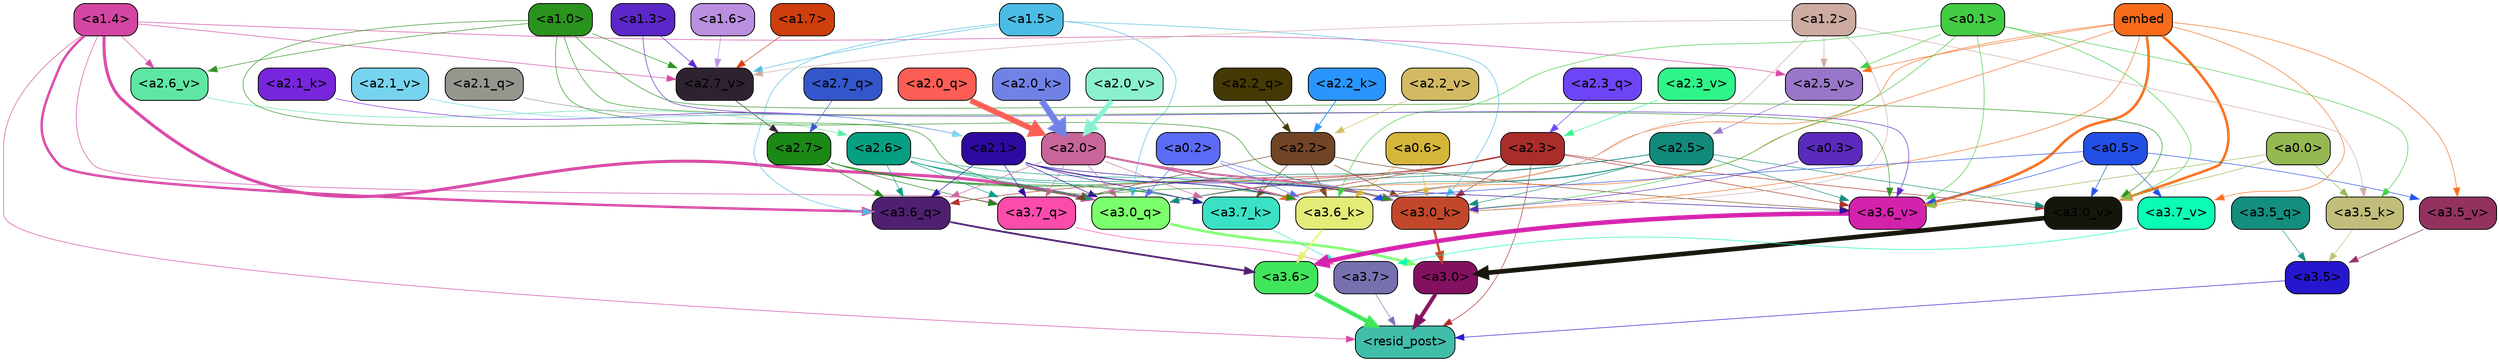strict digraph "" {
	graph [bgcolor=transparent,
		layout=dot,
		overlap=false,
		splines=true
	];
	"<a3.7>"	[color=black,
		fillcolor="#7771b0",
		fontname=Helvetica,
		shape=box,
		style="filled, rounded"];
	"<resid_post>"	[color=black,
		fillcolor="#40beaa",
		fontname=Helvetica,
		shape=box,
		style="filled, rounded"];
	"<a3.7>" -> "<resid_post>"	[color="#7771b0",
		penwidth=0.6];
	"<a3.6>"	[color=black,
		fillcolor="#3fe65b",
		fontname=Helvetica,
		shape=box,
		style="filled, rounded"];
	"<a3.6>" -> "<resid_post>"	[color="#3fe65b",
		penwidth=4.646730065345764];
	"<a3.5>"	[color=black,
		fillcolor="#2516cf",
		fontname=Helvetica,
		shape=box,
		style="filled, rounded"];
	"<a3.5>" -> "<resid_post>"	[color="#2516cf",
		penwidth=0.6];
	"<a3.0>"	[color=black,
		fillcolor="#841061",
		fontname=Helvetica,
		shape=box,
		style="filled, rounded"];
	"<a3.0>" -> "<resid_post>"	[color="#841061",
		penwidth=4.323132634162903];
	"<a2.3>"	[color=black,
		fillcolor="#ab2d29",
		fontname=Helvetica,
		shape=box,
		style="filled, rounded"];
	"<a2.3>" -> "<resid_post>"	[color="#ab2d29",
		penwidth=0.6];
	"<a3.7_q>"	[color=black,
		fillcolor="#fb4cab",
		fontname=Helvetica,
		shape=box,
		style="filled, rounded"];
	"<a2.3>" -> "<a3.7_q>"	[color="#ab2d29",
		penwidth=0.6];
	"<a3.6_q>"	[color=black,
		fillcolor="#4f2070",
		fontname=Helvetica,
		shape=box,
		style="filled, rounded"];
	"<a2.3>" -> "<a3.6_q>"	[color="#ab2d29",
		penwidth=0.6];
	"<a3.0_q>"	[color=black,
		fillcolor="#7cff6d",
		fontname=Helvetica,
		shape=box,
		style="filled, rounded"];
	"<a2.3>" -> "<a3.0_q>"	[color="#ab2d29",
		penwidth=0.6];
	"<a3.7_k>"	[color=black,
		fillcolor="#3ae1c5",
		fontname=Helvetica,
		shape=box,
		style="filled, rounded"];
	"<a2.3>" -> "<a3.7_k>"	[color="#ab2d29",
		penwidth=0.6];
	"<a3.0_k>"	[color=black,
		fillcolor="#c3482b",
		fontname=Helvetica,
		shape=box,
		style="filled, rounded"];
	"<a2.3>" -> "<a3.0_k>"	[color="#ab2d29",
		penwidth=0.6];
	"<a3.6_v>"	[color=black,
		fillcolor="#d322ac",
		fontname=Helvetica,
		shape=box,
		style="filled, rounded"];
	"<a2.3>" -> "<a3.6_v>"	[color="#ab2d29",
		penwidth=0.6];
	"<a3.0_v>"	[color=black,
		fillcolor="#16150c",
		fontname=Helvetica,
		shape=box,
		style="filled, rounded"];
	"<a2.3>" -> "<a3.0_v>"	[color="#ab2d29",
		penwidth=0.6];
	"<a1.4>"	[color=black,
		fillcolor="#d446a3",
		fontname=Helvetica,
		shape=box,
		style="filled, rounded"];
	"<a1.4>" -> "<resid_post>"	[color="#d446a3",
		penwidth=0.6];
	"<a1.4>" -> "<a3.7_q>"	[color="#d446a3",
		penwidth=0.6];
	"<a1.4>" -> "<a3.6_q>"	[color="#d446a3",
		penwidth=2.700703263282776];
	"<a1.4>" -> "<a3.0_q>"	[color="#d446a3",
		penwidth=3.34255850315094];
	"<a2.7_v>"	[color=black,
		fillcolor="#2e2230",
		fontname=Helvetica,
		shape=box,
		style="filled, rounded"];
	"<a1.4>" -> "<a2.7_v>"	[color="#d446a3",
		penwidth=0.6];
	"<a2.6_v>"	[color=black,
		fillcolor="#5ee7a3",
		fontname=Helvetica,
		shape=box,
		style="filled, rounded"];
	"<a1.4>" -> "<a2.6_v>"	[color="#d446a3",
		penwidth=0.6];
	"<a2.5_v>"	[color=black,
		fillcolor="#9976c9",
		fontname=Helvetica,
		shape=box,
		style="filled, rounded"];
	"<a1.4>" -> "<a2.5_v>"	[color="#d446a3",
		penwidth=0.6];
	"<a3.7_q>" -> "<a3.7>"	[color="#fb4cab",
		penwidth=0.6];
	"<a3.6_q>" -> "<a3.6>"	[color="#4f2070",
		penwidth=2.03758105635643];
	"<a3.5_q>"	[color=black,
		fillcolor="#148e7d",
		fontname=Helvetica,
		shape=box,
		style="filled, rounded"];
	"<a3.5_q>" -> "<a3.5>"	[color="#148e7d",
		penwidth=0.6];
	"<a3.0_q>" -> "<a3.0>"	[color="#7cff6d",
		penwidth=2.8638100624084473];
	"<a3.7_k>" -> "<a3.7>"	[color="#3ae1c5",
		penwidth=0.6];
	"<a3.6_k>"	[color=black,
		fillcolor="#e3ec77",
		fontname=Helvetica,
		shape=box,
		style="filled, rounded"];
	"<a3.6_k>" -> "<a3.6>"	[color="#e3ec77",
		penwidth=2.174198240041733];
	"<a3.5_k>"	[color=black,
		fillcolor="#c1be7b",
		fontname=Helvetica,
		shape=box,
		style="filled, rounded"];
	"<a3.5_k>" -> "<a3.5>"	[color="#c1be7b",
		penwidth=0.6];
	"<a3.0_k>" -> "<a3.0>"	[color="#c3482b",
		penwidth=2.6274144649505615];
	"<a3.7_v>"	[color=black,
		fillcolor="#0afcb5",
		fontname=Helvetica,
		shape=box,
		style="filled, rounded"];
	"<a3.7_v>" -> "<a3.7>"	[color="#0afcb5",
		penwidth=0.6];
	"<a3.6_v>" -> "<a3.6>"	[color="#d322ac",
		penwidth=5.002329230308533];
	"<a3.5_v>"	[color=black,
		fillcolor="#93325f",
		fontname=Helvetica,
		shape=box,
		style="filled, rounded"];
	"<a3.5_v>" -> "<a3.5>"	[color="#93325f",
		penwidth=0.6];
	"<a3.0_v>" -> "<a3.0>"	[color="#16150c",
		penwidth=5.188832879066467];
	"<a2.7>"	[color=black,
		fillcolor="#1b8915",
		fontname=Helvetica,
		shape=box,
		style="filled, rounded"];
	"<a2.7>" -> "<a3.7_q>"	[color="#1b8915",
		penwidth=0.6];
	"<a2.7>" -> "<a3.6_q>"	[color="#1b8915",
		penwidth=0.6];
	"<a2.7>" -> "<a3.0_q>"	[color="#1b8915",
		penwidth=0.6];
	"<a2.7>" -> "<a3.7_k>"	[color="#1b8915",
		penwidth=0.6];
	"<a2.7>" -> "<a3.0_k>"	[color="#1b8915",
		penwidth=0.6];
	"<a2.6>"	[color=black,
		fillcolor="#069f82",
		fontname=Helvetica,
		shape=box,
		style="filled, rounded"];
	"<a2.6>" -> "<a3.7_q>"	[color="#069f82",
		penwidth=0.6];
	"<a2.6>" -> "<a3.6_q>"	[color="#069f82",
		penwidth=0.6];
	"<a2.6>" -> "<a3.0_q>"	[color="#069f82",
		penwidth=0.6];
	"<a2.6>" -> "<a3.7_k>"	[color="#069f82",
		penwidth=0.6];
	"<a2.6>" -> "<a3.6_k>"	[color="#069f82",
		penwidth=0.6];
	"<a2.6>" -> "<a3.0_k>"	[color="#069f82",
		penwidth=0.6];
	"<a2.5>"	[color=black,
		fillcolor="#118a7a",
		fontname=Helvetica,
		shape=box,
		style="filled, rounded"];
	"<a2.5>" -> "<a3.7_q>"	[color="#118a7a",
		penwidth=0.6];
	"<a2.5>" -> "<a3.0_q>"	[color="#118a7a",
		penwidth=0.6];
	"<a2.5>" -> "<a3.7_k>"	[color="#118a7a",
		penwidth=0.6];
	"<a2.5>" -> "<a3.6_k>"	[color="#118a7a",
		penwidth=0.6];
	"<a2.5>" -> "<a3.0_k>"	[color="#118a7a",
		penwidth=0.6];
	"<a2.5>" -> "<a3.6_v>"	[color="#118a7a",
		penwidth=0.6];
	"<a2.5>" -> "<a3.0_v>"	[color="#118a7a",
		penwidth=0.6];
	"<a2.2>"	[color=black,
		fillcolor="#714526",
		fontname=Helvetica,
		shape=box,
		style="filled, rounded"];
	"<a2.2>" -> "<a3.7_q>"	[color="#714526",
		penwidth=0.6];
	"<a2.2>" -> "<a3.7_k>"	[color="#714526",
		penwidth=0.6];
	"<a2.2>" -> "<a3.6_k>"	[color="#714526",
		penwidth=0.6];
	"<a2.2>" -> "<a3.0_k>"	[color="#714526",
		penwidth=0.6];
	"<a2.2>" -> "<a3.6_v>"	[color="#714526",
		penwidth=0.6];
	"<a2.1>"	[color=black,
		fillcolor="#2d0aa0",
		fontname=Helvetica,
		shape=box,
		style="filled, rounded"];
	"<a2.1>" -> "<a3.7_q>"	[color="#2d0aa0",
		penwidth=0.6];
	"<a2.1>" -> "<a3.6_q>"	[color="#2d0aa0",
		penwidth=0.6];
	"<a2.1>" -> "<a3.0_q>"	[color="#2d0aa0",
		penwidth=0.6];
	"<a2.1>" -> "<a3.7_k>"	[color="#2d0aa0",
		penwidth=0.6];
	"<a2.1>" -> "<a3.6_k>"	[color="#2d0aa0",
		penwidth=0.6];
	"<a2.1>" -> "<a3.0_k>"	[color="#2d0aa0",
		penwidth=0.6];
	"<a2.1>" -> "<a3.6_v>"	[color="#2d0aa0",
		penwidth=0.6];
	"<a2.0>"	[color=black,
		fillcolor="#c86699",
		fontname=Helvetica,
		shape=box,
		style="filled, rounded"];
	"<a2.0>" -> "<a3.7_q>"	[color="#c86699",
		penwidth=0.6];
	"<a2.0>" -> "<a3.6_q>"	[color="#c86699",
		penwidth=0.6];
	"<a2.0>" -> "<a3.0_q>"	[color="#c86699",
		penwidth=0.6];
	"<a2.0>" -> "<a3.7_k>"	[color="#c86699",
		penwidth=0.6];
	"<a2.0>" -> "<a3.6_k>"	[color="#c86699",
		penwidth=1.6454488784074783];
	"<a2.0>" -> "<a3.0_k>"	[color="#c86699",
		penwidth=2.2218968719244003];
	"<a1.5>"	[color=black,
		fillcolor="#4bbde4",
		fontname=Helvetica,
		shape=box,
		style="filled, rounded"];
	"<a1.5>" -> "<a3.6_q>"	[color="#4bbde4",
		penwidth=0.6];
	"<a1.5>" -> "<a3.0_q>"	[color="#4bbde4",
		penwidth=0.6];
	"<a1.5>" -> "<a3.0_k>"	[color="#4bbde4",
		penwidth=0.6];
	"<a1.5>" -> "<a2.7_v>"	[color="#4bbde4",
		penwidth=0.6];
	"<a0.2>"	[color=black,
		fillcolor="#5b6bf5",
		fontname=Helvetica,
		shape=box,
		style="filled, rounded"];
	"<a0.2>" -> "<a3.0_q>"	[color="#5b6bf5",
		penwidth=0.6];
	"<a0.2>" -> "<a3.6_k>"	[color="#5b6bf5",
		penwidth=0.6];
	"<a0.2>" -> "<a3.0_k>"	[color="#5b6bf5",
		penwidth=0.6];
	embed	[color=black,
		fillcolor="#f76b1a",
		fontname=Helvetica,
		shape=box,
		style="filled, rounded"];
	embed -> "<a3.7_k>"	[color="#f76b1a",
		penwidth=0.6];
	embed -> "<a3.6_k>"	[color="#f76b1a",
		penwidth=0.6];
	embed -> "<a3.0_k>"	[color="#f76b1a",
		penwidth=0.6];
	embed -> "<a3.7_v>"	[color="#f76b1a",
		penwidth=0.6];
	embed -> "<a3.6_v>"	[color="#f76b1a",
		penwidth=2.8301228284835815];
	embed -> "<a3.5_v>"	[color="#f76b1a",
		penwidth=0.6];
	embed -> "<a3.0_v>"	[color="#f76b1a",
		penwidth=2.7660785913467407];
	embed -> "<a2.5_v>"	[color="#f76b1a",
		penwidth=0.6];
	"<a1.2>"	[color=black,
		fillcolor="#cdaba1",
		fontname=Helvetica,
		shape=box,
		style="filled, rounded"];
	"<a1.2>" -> "<a3.6_k>"	[color="#cdaba1",
		penwidth=0.6];
	"<a1.2>" -> "<a3.5_k>"	[color="#cdaba1",
		penwidth=0.6];
	"<a1.2>" -> "<a3.0_k>"	[color="#cdaba1",
		penwidth=0.6];
	"<a1.2>" -> "<a2.7_v>"	[color="#cdaba1",
		penwidth=0.6];
	"<a1.2>" -> "<a2.5_v>"	[color="#cdaba1",
		penwidth=0.6];
	"<a1.0>"	[color=black,
		fillcolor="#29931d",
		fontname=Helvetica,
		shape=box,
		style="filled, rounded"];
	"<a1.0>" -> "<a3.6_k>"	[color="#29931d",
		penwidth=0.6];
	"<a1.0>" -> "<a3.0_k>"	[color="#29931d",
		penwidth=0.6];
	"<a1.0>" -> "<a3.6_v>"	[color="#29931d",
		penwidth=0.6];
	"<a1.0>" -> "<a3.0_v>"	[color="#29931d",
		penwidth=0.6];
	"<a1.0>" -> "<a2.7_v>"	[color="#29931d",
		penwidth=0.6];
	"<a1.0>" -> "<a2.6_v>"	[color="#29931d",
		penwidth=0.6];
	"<a0.6>"	[color=black,
		fillcolor="#d5b639",
		fontname=Helvetica,
		shape=box,
		style="filled, rounded"];
	"<a0.6>" -> "<a3.6_k>"	[color="#d5b639",
		penwidth=0.6];
	"<a0.6>" -> "<a3.0_k>"	[color="#d5b639",
		penwidth=0.6];
	"<a0.5>"	[color=black,
		fillcolor="#234fe6",
		fontname=Helvetica,
		shape=box,
		style="filled, rounded"];
	"<a0.5>" -> "<a3.6_k>"	[color="#234fe6",
		penwidth=0.6];
	"<a0.5>" -> "<a3.7_v>"	[color="#234fe6",
		penwidth=0.6];
	"<a0.5>" -> "<a3.6_v>"	[color="#234fe6",
		penwidth=0.6];
	"<a0.5>" -> "<a3.5_v>"	[color="#234fe6",
		penwidth=0.6];
	"<a0.5>" -> "<a3.0_v>"	[color="#234fe6",
		penwidth=0.6124261617660522];
	"<a0.1>"	[color=black,
		fillcolor="#42cc43",
		fontname=Helvetica,
		shape=box,
		style="filled, rounded"];
	"<a0.1>" -> "<a3.6_k>"	[color="#42cc43",
		penwidth=0.6];
	"<a0.1>" -> "<a3.5_k>"	[color="#42cc43",
		penwidth=0.6];
	"<a0.1>" -> "<a3.0_k>"	[color="#42cc43",
		penwidth=0.6];
	"<a0.1>" -> "<a3.6_v>"	[color="#42cc43",
		penwidth=0.6];
	"<a0.1>" -> "<a3.0_v>"	[color="#42cc43",
		penwidth=0.6];
	"<a0.1>" -> "<a2.5_v>"	[color="#42cc43",
		penwidth=0.6];
	"<a0.0>"	[color=black,
		fillcolor="#95b852",
		fontname=Helvetica,
		shape=box,
		style="filled, rounded"];
	"<a0.0>" -> "<a3.5_k>"	[color="#95b852",
		penwidth=0.6];
	"<a0.0>" -> "<a3.6_v>"	[color="#95b852",
		penwidth=0.6];
	"<a0.0>" -> "<a3.0_v>"	[color="#95b852",
		penwidth=0.6];
	"<a0.3>"	[color=black,
		fillcolor="#5a2abe",
		fontname=Helvetica,
		shape=box,
		style="filled, rounded"];
	"<a0.3>" -> "<a3.0_k>"	[color="#5a2abe",
		penwidth=0.6];
	"<a1.3>"	[color=black,
		fillcolor="#5c27c8",
		fontname=Helvetica,
		shape=box,
		style="filled, rounded"];
	"<a1.3>" -> "<a3.6_v>"	[color="#5c27c8",
		penwidth=0.6];
	"<a1.3>" -> "<a2.7_v>"	[color="#5c27c8",
		penwidth=0.6];
	"<a2.7_q>"	[color=black,
		fillcolor="#3356cb",
		fontname=Helvetica,
		shape=box,
		style="filled, rounded"];
	"<a2.7_q>" -> "<a2.7>"	[color="#3356cb",
		penwidth=0.6];
	"<a2.3_q>"	[color=black,
		fillcolor="#6e44f7",
		fontname=Helvetica,
		shape=box,
		style="filled, rounded"];
	"<a2.3_q>" -> "<a2.3>"	[color="#6e44f7",
		penwidth=0.6];
	"<a2.2_q>"	[color=black,
		fillcolor="#453904",
		fontname=Helvetica,
		shape=box,
		style="filled, rounded"];
	"<a2.2_q>" -> "<a2.2>"	[color="#453904",
		penwidth=0.8114519119262695];
	"<a2.1_q>"	[color=black,
		fillcolor="#97968e",
		fontname=Helvetica,
		shape=box,
		style="filled, rounded"];
	"<a2.1_q>" -> "<a2.1>"	[color="#97968e",
		penwidth=0.6];
	"<a2.0_q>"	[color=black,
		fillcolor="#fc5d54",
		fontname=Helvetica,
		shape=box,
		style="filled, rounded"];
	"<a2.0_q>" -> "<a2.0>"	[color="#fc5d54",
		penwidth=6.2323237657547];
	"<a2.2_k>"	[color=black,
		fillcolor="#2a95ff",
		fontname=Helvetica,
		shape=box,
		style="filled, rounded"];
	"<a2.2_k>" -> "<a2.2>"	[color="#2a95ff",
		penwidth=0.9331893920898438];
	"<a2.1_k>"	[color=black,
		fillcolor="#7826dd",
		fontname=Helvetica,
		shape=box,
		style="filled, rounded"];
	"<a2.1_k>" -> "<a2.1>"	[color="#7826dd",
		penwidth=0.6];
	"<a2.0_k>"	[color=black,
		fillcolor="#7182e7",
		fontname=Helvetica,
		shape=box,
		style="filled, rounded"];
	"<a2.0_k>" -> "<a2.0>"	[color="#7182e7",
		penwidth=7.158664226531982];
	"<a2.7_v>" -> "<a2.7>"	[color="#2e2230",
		penwidth=0.6];
	"<a2.6_v>" -> "<a2.6>"	[color="#5ee7a3",
		penwidth=0.6];
	"<a2.5_v>" -> "<a2.5>"	[color="#9976c9",
		penwidth=0.6657319068908691];
	"<a2.3_v>"	[color=black,
		fillcolor="#2ef588",
		fontname=Helvetica,
		shape=box,
		style="filled, rounded"];
	"<a2.3_v>" -> "<a2.3>"	[color="#2ef588",
		penwidth=0.6];
	"<a2.2_v>"	[color=black,
		fillcolor="#d3ba62",
		fontname=Helvetica,
		shape=box,
		style="filled, rounded"];
	"<a2.2_v>" -> "<a2.2>"	[color="#d3ba62",
		penwidth=0.6];
	"<a2.1_v>"	[color=black,
		fillcolor="#77d4ef",
		fontname=Helvetica,
		shape=box,
		style="filled, rounded"];
	"<a2.1_v>" -> "<a2.1>"	[color="#77d4ef",
		penwidth=0.6];
	"<a2.0_v>"	[color=black,
		fillcolor="#8af0cf",
		fontname=Helvetica,
		shape=box,
		style="filled, rounded"];
	"<a2.0_v>" -> "<a2.0>"	[color="#8af0cf",
		penwidth=5.380099236965179];
	"<a1.7>"	[color=black,
		fillcolor="#cf3e0d",
		fontname=Helvetica,
		shape=box,
		style="filled, rounded"];
	"<a1.7>" -> "<a2.7_v>"	[color="#cf3e0d",
		penwidth=0.6];
	"<a1.6>"	[color=black,
		fillcolor="#bb8fe0",
		fontname=Helvetica,
		shape=box,
		style="filled, rounded"];
	"<a1.6>" -> "<a2.7_v>"	[color="#bb8fe0",
		penwidth=0.6];
}
